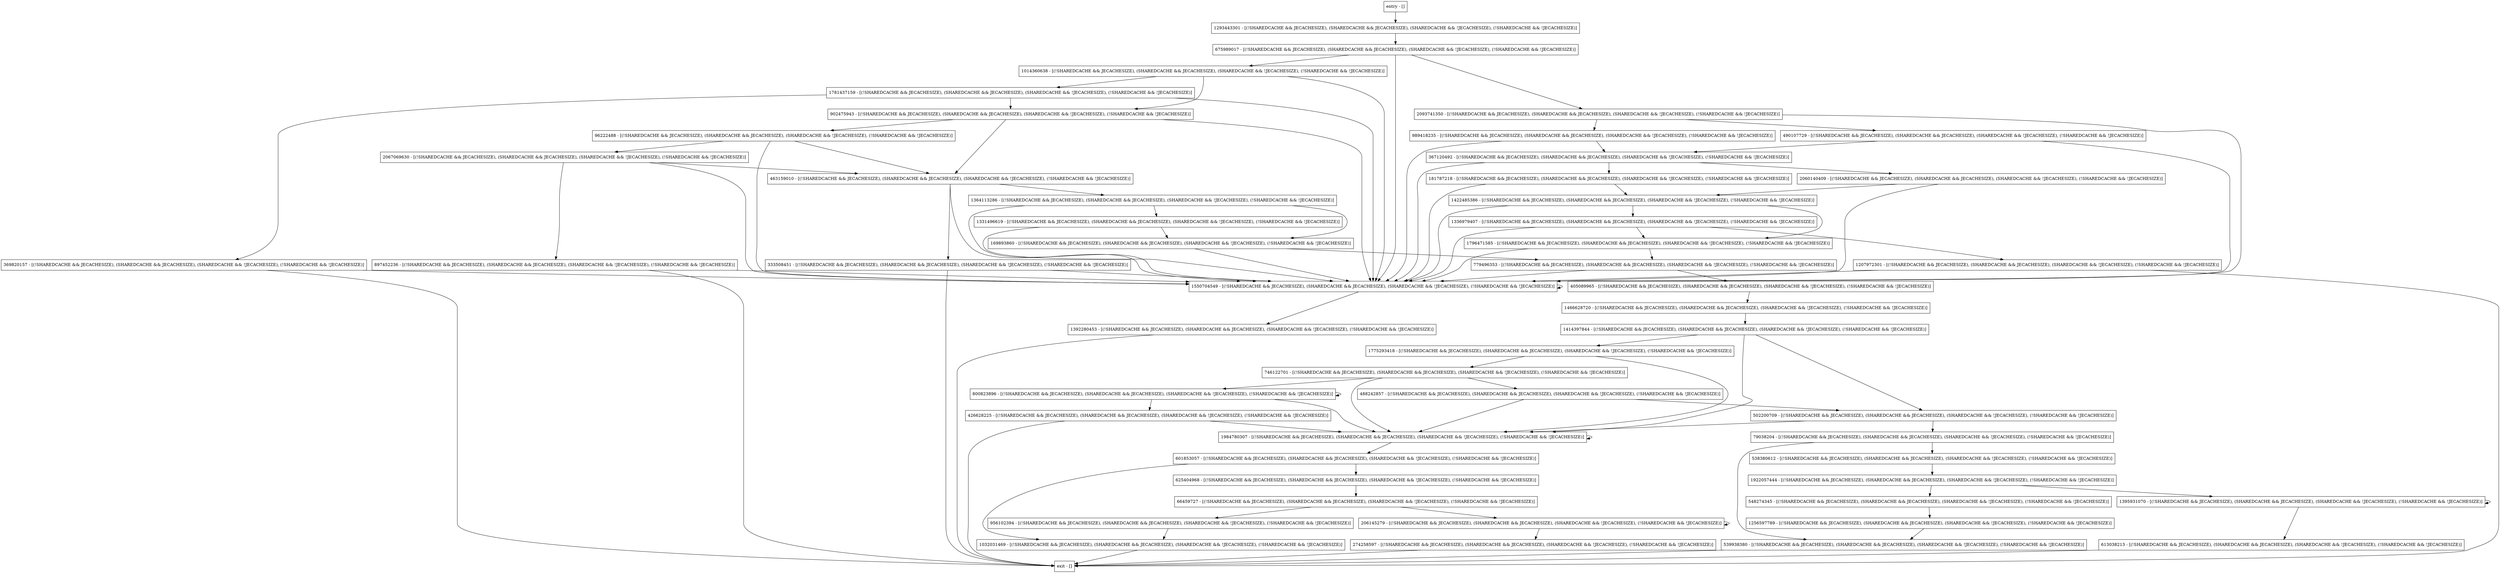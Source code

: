 digraph getEnvironment {
node [shape=record];
1293443301 [label="1293443301 - [(!SHAREDCACHE && JECACHESIZE), (SHAREDCACHE && JECACHESIZE), (SHAREDCACHE && !JECACHESIZE), (!SHAREDCACHE && !JECACHESIZE)]"];
405089965 [label="405089965 - [(!SHAREDCACHE && JECACHESIZE), (SHAREDCACHE && JECACHESIZE), (SHAREDCACHE && !JECACHESIZE), (!SHAREDCACHE && !JECACHESIZE)]"];
96222488 [label="96222488 - [(!SHAREDCACHE && JECACHESIZE), (SHAREDCACHE && JECACHESIZE), (SHAREDCACHE && !JECACHESIZE), (!SHAREDCACHE && !JECACHESIZE)]"];
426628225 [label="426628225 - [(!SHAREDCACHE && JECACHESIZE), (SHAREDCACHE && JECACHESIZE), (SHAREDCACHE && !JECACHESIZE), (!SHAREDCACHE && !JECACHESIZE)]"];
1550704549 [label="1550704549 - [(!SHAREDCACHE && JECACHESIZE), (SHAREDCACHE && JECACHESIZE), (SHAREDCACHE && !JECACHESIZE), (!SHAREDCACHE && !JECACHESIZE)]"];
1014360638 [label="1014360638 - [(!SHAREDCACHE && JECACHESIZE), (SHAREDCACHE && JECACHESIZE), (SHAREDCACHE && !JECACHESIZE), (!SHAREDCACHE && !JECACHESIZE)]"];
548274345 [label="548274345 - [(!SHAREDCACHE && JECACHESIZE), (SHAREDCACHE && JECACHESIZE), (SHAREDCACHE && !JECACHESIZE), (!SHAREDCACHE && !JECACHESIZE)]"];
2093741350 [label="2093741350 - [(!SHAREDCACHE && JECACHESIZE), (SHAREDCACHE && JECACHESIZE), (SHAREDCACHE && !JECACHESIZE), (!SHAREDCACHE && !JECACHESIZE)]"];
956102394 [label="956102394 - [(!SHAREDCACHE && JECACHESIZE), (SHAREDCACHE && JECACHESIZE), (SHAREDCACHE && !JECACHESIZE), (!SHAREDCACHE && !JECACHESIZE)]"];
488242857 [label="488242857 - [(!SHAREDCACHE && JECACHESIZE), (SHAREDCACHE && JECACHESIZE), (SHAREDCACHE && !JECACHESIZE), (!SHAREDCACHE && !JECACHESIZE)]"];
79038204 [label="79038204 - [(!SHAREDCACHE && JECACHESIZE), (SHAREDCACHE && JECACHESIZE), (SHAREDCACHE && !JECACHESIZE), (!SHAREDCACHE && !JECACHESIZE)]"];
746122701 [label="746122701 - [(!SHAREDCACHE && JECACHESIZE), (SHAREDCACHE && JECACHESIZE), (SHAREDCACHE && !JECACHESIZE), (!SHAREDCACHE && !JECACHESIZE)]"];
1984780307 [label="1984780307 - [(!SHAREDCACHE && JECACHESIZE), (SHAREDCACHE && JECACHESIZE), (SHAREDCACHE && !JECACHESIZE), (!SHAREDCACHE && !JECACHESIZE)]"];
989418235 [label="989418235 - [(!SHAREDCACHE && JECACHESIZE), (SHAREDCACHE && JECACHESIZE), (SHAREDCACHE && !JECACHESIZE), (!SHAREDCACHE && !JECACHESIZE)]"];
1466628720 [label="1466628720 - [(!SHAREDCACHE && JECACHESIZE), (SHAREDCACHE && JECACHESIZE), (SHAREDCACHE && !JECACHESIZE), (!SHAREDCACHE && !JECACHESIZE)]"];
1414397844 [label="1414397844 - [(!SHAREDCACHE && JECACHESIZE), (SHAREDCACHE && JECACHESIZE), (SHAREDCACHE && !JECACHESIZE), (!SHAREDCACHE && !JECACHESIZE)]"];
539938380 [label="539938380 - [(!SHAREDCACHE && JECACHESIZE), (SHAREDCACHE && JECACHESIZE), (SHAREDCACHE && !JECACHESIZE), (!SHAREDCACHE && !JECACHESIZE)]"];
1922057444 [label="1922057444 - [(!SHAREDCACHE && JECACHESIZE), (SHAREDCACHE && JECACHESIZE), (SHAREDCACHE && !JECACHESIZE), (!SHAREDCACHE && !JECACHESIZE)]"];
206145279 [label="206145279 - [(!SHAREDCACHE && JECACHESIZE), (SHAREDCACHE && JECACHESIZE), (SHAREDCACHE && !JECACHESIZE), (!SHAREDCACHE && !JECACHESIZE)]"];
902475943 [label="902475943 - [(!SHAREDCACHE && JECACHESIZE), (SHAREDCACHE && JECACHESIZE), (SHAREDCACHE && !JECACHESIZE), (!SHAREDCACHE && !JECACHESIZE)]"];
1392280453 [label="1392280453 - [(!SHAREDCACHE && JECACHESIZE), (SHAREDCACHE && JECACHESIZE), (SHAREDCACHE && !JECACHESIZE), (!SHAREDCACHE && !JECACHESIZE)]"];
897452236 [label="897452236 - [(!SHAREDCACHE && JECACHESIZE), (SHAREDCACHE && JECACHESIZE), (SHAREDCACHE && !JECACHESIZE), (!SHAREDCACHE && !JECACHESIZE)]"];
463159010 [label="463159010 - [(!SHAREDCACHE && JECACHESIZE), (SHAREDCACHE && JECACHESIZE), (SHAREDCACHE && !JECACHESIZE), (!SHAREDCACHE && !JECACHESIZE)]"];
502200709 [label="502200709 - [(!SHAREDCACHE && JECACHESIZE), (SHAREDCACHE && JECACHESIZE), (SHAREDCACHE && !JECACHESIZE), (!SHAREDCACHE && !JECACHESIZE)]"];
entry [label="entry - []"];
exit [label="exit - []"];
625404968 [label="625404968 - [(!SHAREDCACHE && JECACHESIZE), (SHAREDCACHE && JECACHESIZE), (SHAREDCACHE && !JECACHESIZE), (!SHAREDCACHE && !JECACHESIZE)]"];
169893860 [label="169893860 - [(!SHAREDCACHE && JECACHESIZE), (SHAREDCACHE && JECACHESIZE), (SHAREDCACHE && !JECACHESIZE), (!SHAREDCACHE && !JECACHESIZE)]"];
274258597 [label="274258597 - [(!SHAREDCACHE && JECACHESIZE), (SHAREDCACHE && JECACHESIZE), (SHAREDCACHE && !JECACHESIZE), (!SHAREDCACHE && !JECACHESIZE)]"];
800823896 [label="800823896 - [(!SHAREDCACHE && JECACHESIZE), (SHAREDCACHE && JECACHESIZE), (SHAREDCACHE && !JECACHESIZE), (!SHAREDCACHE && !JECACHESIZE)]"];
1395931070 [label="1395931070 - [(!SHAREDCACHE && JECACHESIZE), (SHAREDCACHE && JECACHESIZE), (SHAREDCACHE && !JECACHESIZE), (!SHAREDCACHE && !JECACHESIZE)]"];
2060140409 [label="2060140409 - [(!SHAREDCACHE && JECACHESIZE), (SHAREDCACHE && JECACHESIZE), (SHAREDCACHE && !JECACHESIZE), (!SHAREDCACHE && !JECACHESIZE)]"];
1364113286 [label="1364113286 - [(!SHAREDCACHE && JECACHESIZE), (SHAREDCACHE && JECACHESIZE), (SHAREDCACHE && !JECACHESIZE), (!SHAREDCACHE && !JECACHESIZE)]"];
490107729 [label="490107729 - [(!SHAREDCACHE && JECACHESIZE), (SHAREDCACHE && JECACHESIZE), (SHAREDCACHE && !JECACHESIZE), (!SHAREDCACHE && !JECACHESIZE)]"];
1336979407 [label="1336979407 - [(!SHAREDCACHE && JECACHESIZE), (SHAREDCACHE && JECACHESIZE), (SHAREDCACHE && !JECACHESIZE), (!SHAREDCACHE && !JECACHESIZE)]"];
1775293418 [label="1775293418 - [(!SHAREDCACHE && JECACHESIZE), (SHAREDCACHE && JECACHESIZE), (SHAREDCACHE && !JECACHESIZE), (!SHAREDCACHE && !JECACHESIZE)]"];
333508451 [label="333508451 - [(!SHAREDCACHE && JECACHESIZE), (SHAREDCACHE && JECACHESIZE), (SHAREDCACHE && !JECACHESIZE), (!SHAREDCACHE && !JECACHESIZE)]"];
1256597789 [label="1256597789 - [(!SHAREDCACHE && JECACHESIZE), (SHAREDCACHE && JECACHESIZE), (SHAREDCACHE && !JECACHESIZE), (!SHAREDCACHE && !JECACHESIZE)]"];
613038213 [label="613038213 - [(!SHAREDCACHE && JECACHESIZE), (SHAREDCACHE && JECACHESIZE), (SHAREDCACHE && !JECACHESIZE), (!SHAREDCACHE && !JECACHESIZE)]"];
1422485386 [label="1422485386 - [(!SHAREDCACHE && JECACHESIZE), (SHAREDCACHE && JECACHESIZE), (SHAREDCACHE && !JECACHESIZE), (!SHAREDCACHE && !JECACHESIZE)]"];
369820157 [label="369820157 - [(!SHAREDCACHE && JECACHESIZE), (SHAREDCACHE && JECACHESIZE), (SHAREDCACHE && !JECACHESIZE), (!SHAREDCACHE && !JECACHESIZE)]"];
675989017 [label="675989017 - [(!SHAREDCACHE && JECACHESIZE), (SHAREDCACHE && JECACHESIZE), (SHAREDCACHE && !JECACHESIZE), (!SHAREDCACHE && !JECACHESIZE)]"];
2067069630 [label="2067069630 - [(!SHAREDCACHE && JECACHESIZE), (SHAREDCACHE && JECACHESIZE), (SHAREDCACHE && !JECACHESIZE), (!SHAREDCACHE && !JECACHESIZE)]"];
1032031469 [label="1032031469 - [(!SHAREDCACHE && JECACHESIZE), (SHAREDCACHE && JECACHESIZE), (SHAREDCACHE && !JECACHESIZE), (!SHAREDCACHE && !JECACHESIZE)]"];
1781437159 [label="1781437159 - [(!SHAREDCACHE && JECACHESIZE), (SHAREDCACHE && JECACHESIZE), (SHAREDCACHE && !JECACHESIZE), (!SHAREDCACHE && !JECACHESIZE)]"];
779496353 [label="779496353 - [(!SHAREDCACHE && JECACHESIZE), (SHAREDCACHE && JECACHESIZE), (SHAREDCACHE && !JECACHESIZE), (!SHAREDCACHE && !JECACHESIZE)]"];
538380612 [label="538380612 - [(!SHAREDCACHE && JECACHESIZE), (SHAREDCACHE && JECACHESIZE), (SHAREDCACHE && !JECACHESIZE), (!SHAREDCACHE && !JECACHESIZE)]"];
66459727 [label="66459727 - [(!SHAREDCACHE && JECACHESIZE), (SHAREDCACHE && JECACHESIZE), (SHAREDCACHE && !JECACHESIZE), (!SHAREDCACHE && !JECACHESIZE)]"];
1207972301 [label="1207972301 - [(!SHAREDCACHE && JECACHESIZE), (SHAREDCACHE && JECACHESIZE), (SHAREDCACHE && !JECACHESIZE), (!SHAREDCACHE && !JECACHESIZE)]"];
1796471585 [label="1796471585 - [(!SHAREDCACHE && JECACHESIZE), (SHAREDCACHE && JECACHESIZE), (SHAREDCACHE && !JECACHESIZE), (!SHAREDCACHE && !JECACHESIZE)]"];
601853057 [label="601853057 - [(!SHAREDCACHE && JECACHESIZE), (SHAREDCACHE && JECACHESIZE), (SHAREDCACHE && !JECACHESIZE), (!SHAREDCACHE && !JECACHESIZE)]"];
181787218 [label="181787218 - [(!SHAREDCACHE && JECACHESIZE), (SHAREDCACHE && JECACHESIZE), (SHAREDCACHE && !JECACHESIZE), (!SHAREDCACHE && !JECACHESIZE)]"];
1331496619 [label="1331496619 - [(!SHAREDCACHE && JECACHESIZE), (SHAREDCACHE && JECACHESIZE), (SHAREDCACHE && !JECACHESIZE), (!SHAREDCACHE && !JECACHESIZE)]"];
367120492 [label="367120492 - [(!SHAREDCACHE && JECACHESIZE), (SHAREDCACHE && JECACHESIZE), (SHAREDCACHE && !JECACHESIZE), (!SHAREDCACHE && !JECACHESIZE)]"];
entry;
exit;
1293443301 -> 675989017;
405089965 -> 1466628720;
96222488 -> 2067069630;
96222488 -> 1550704549;
96222488 -> 463159010;
426628225 -> exit;
426628225 -> 1984780307;
1550704549 -> 1550704549;
1550704549 -> 1392280453;
1014360638 -> 1550704549;
1014360638 -> 1781437159;
1014360638 -> 902475943;
548274345 -> 1256597789;
2093741350 -> 490107729;
2093741350 -> 1550704549;
2093741350 -> 989418235;
956102394 -> 1032031469;
488242857 -> 1984780307;
488242857 -> 502200709;
79038204 -> 538380612;
79038204 -> 539938380;
746122701 -> 488242857;
746122701 -> 800823896;
746122701 -> 1984780307;
1984780307 -> 601853057;
1984780307 -> 1984780307;
989418235 -> 1550704549;
989418235 -> 367120492;
1466628720 -> 1414397844;
1414397844 -> 1984780307;
1414397844 -> 1775293418;
1414397844 -> 502200709;
539938380 -> exit;
1922057444 -> 1395931070;
1922057444 -> 548274345;
206145279 -> 206145279;
206145279 -> 274258597;
902475943 -> 96222488;
902475943 -> 1550704549;
902475943 -> 463159010;
1392280453 -> exit;
897452236 -> exit;
897452236 -> 1550704549;
463159010 -> 1364113286;
463159010 -> 1550704549;
463159010 -> 333508451;
502200709 -> 79038204;
502200709 -> 1984780307;
entry -> 1293443301;
625404968 -> 66459727;
169893860 -> 1550704549;
169893860 -> 779496353;
274258597 -> exit;
800823896 -> 426628225;
800823896 -> 800823896;
800823896 -> 1984780307;
1395931070 -> 1395931070;
1395931070 -> 613038213;
2060140409 -> 1422485386;
2060140409 -> 1550704549;
1364113286 -> 169893860;
1364113286 -> 1550704549;
1364113286 -> 1331496619;
490107729 -> 1550704549;
490107729 -> 367120492;
1336979407 -> 1550704549;
1336979407 -> 1207972301;
1336979407 -> 1796471585;
1775293418 -> 746122701;
1775293418 -> 1984780307;
333508451 -> exit;
333508451 -> 1550704549;
1256597789 -> 539938380;
613038213 -> exit;
1422485386 -> 1550704549;
1422485386 -> 1336979407;
1422485386 -> 1796471585;
369820157 -> exit;
369820157 -> 1550704549;
675989017 -> 1550704549;
675989017 -> 1014360638;
675989017 -> 2093741350;
2067069630 -> 1550704549;
2067069630 -> 897452236;
2067069630 -> 463159010;
1032031469 -> exit;
1781437159 -> 1550704549;
1781437159 -> 369820157;
1781437159 -> 902475943;
779496353 -> 405089965;
779496353 -> 1550704549;
538380612 -> 1922057444;
66459727 -> 956102394;
66459727 -> 206145279;
1207972301 -> exit;
1207972301 -> 1550704549;
1796471585 -> 1550704549;
1796471585 -> 779496353;
601853057 -> 625404968;
601853057 -> 1032031469;
181787218 -> 1422485386;
181787218 -> 1550704549;
1331496619 -> 169893860;
1331496619 -> 1550704549;
367120492 -> 2060140409;
367120492 -> 1550704549;
367120492 -> 181787218;
}
